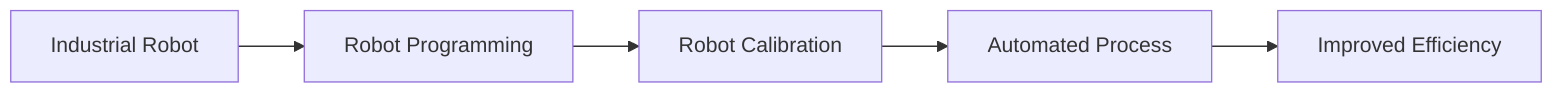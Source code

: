 flowchart LR
    Robot[Industrial Robot] --> Program[Robot Programming]
    Program --> Calibrate[Robot Calibration]
    Calibrate --> Automate[Automated Process]
    Automate --> Efficiency[Improved Efficiency]